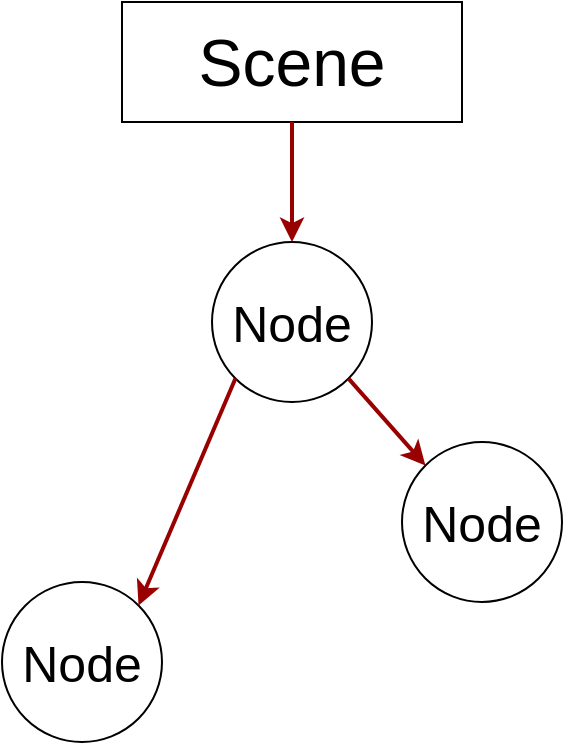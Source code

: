 <mxfile pages="1" version="11.2.5" type="github"><diagram id="aju5griq3ecy1XpdHjGF" name="Page-1"><mxGraphModel dx="891" dy="625" grid="1" gridSize="10" guides="1" tooltips="1" connect="1" arrows="1" fold="1" page="1" pageScale="1" pageWidth="3300" pageHeight="4681" math="0" shadow="0"><root><mxCell id="0"/><mxCell id="1" parent="0"/><mxCell id="Qk16__Gm_UNY_XwKmPGN-1" value="&lt;font style=&quot;font-size: 33px&quot;&gt;Scene&lt;/font&gt;" style="rounded=0;whiteSpace=wrap;html=1;" vertex="1" parent="1"><mxGeometry x="500" y="840" width="170" height="60" as="geometry"/></mxCell><mxCell id="Qk16__Gm_UNY_XwKmPGN-2" value="&lt;font style=&quot;font-size: 25px&quot;&gt;Node&lt;/font&gt;" style="ellipse;whiteSpace=wrap;html=1;aspect=fixed;" vertex="1" parent="1"><mxGeometry x="545" y="960" width="80" height="80" as="geometry"/></mxCell><mxCell id="Qk16__Gm_UNY_XwKmPGN-6" style="edgeStyle=none;comic=0;orthogonalLoop=1;jettySize=auto;html=1;exitX=0.5;exitY=1;exitDx=0;exitDy=0;strokeColor=#990000;strokeWidth=2;fontColor=#000000;fontSize=14;entryX=0.5;entryY=0;entryDx=0;entryDy=0;" edge="1" parent="1" source="Qk16__Gm_UNY_XwKmPGN-1" target="Qk16__Gm_UNY_XwKmPGN-2"><mxGeometry relative="1" as="geometry"><mxPoint x="587.5" y="910" as="sourcePoint"/><mxPoint x="587.5" y="1116" as="targetPoint"/></mxGeometry></mxCell><mxCell id="Qk16__Gm_UNY_XwKmPGN-7" value="&lt;font style=&quot;font-size: 25px&quot;&gt;Node&lt;/font&gt;" style="ellipse;whiteSpace=wrap;html=1;aspect=fixed;" vertex="1" parent="1"><mxGeometry x="440" y="1130" width="80" height="80" as="geometry"/></mxCell><mxCell id="Qk16__Gm_UNY_XwKmPGN-9" style="edgeStyle=none;comic=0;orthogonalLoop=1;jettySize=auto;html=1;exitX=0;exitY=1;exitDx=0;exitDy=0;strokeColor=#990000;strokeWidth=2;fontColor=#000000;fontSize=14;entryX=1;entryY=0;entryDx=0;entryDy=0;" edge="1" parent="1" source="Qk16__Gm_UNY_XwKmPGN-2" target="Qk16__Gm_UNY_XwKmPGN-7"><mxGeometry relative="1" as="geometry"><mxPoint x="585" y="1060" as="sourcePoint"/><mxPoint x="585" y="1120" as="targetPoint"/></mxGeometry></mxCell><mxCell id="Qk16__Gm_UNY_XwKmPGN-11" value="&lt;font style=&quot;font-size: 25px&quot;&gt;Node&lt;/font&gt;" style="ellipse;whiteSpace=wrap;html=1;aspect=fixed;" vertex="1" parent="1"><mxGeometry x="640" y="1060" width="80" height="80" as="geometry"/></mxCell><mxCell id="Qk16__Gm_UNY_XwKmPGN-13" style="edgeStyle=none;comic=0;orthogonalLoop=1;jettySize=auto;html=1;exitX=1;exitY=1;exitDx=0;exitDy=0;strokeColor=#990000;strokeWidth=2;fontColor=#000000;fontSize=14;entryX=0;entryY=0;entryDx=0;entryDy=0;" edge="1" parent="1" source="Qk16__Gm_UNY_XwKmPGN-2" target="Qk16__Gm_UNY_XwKmPGN-11"><mxGeometry relative="1" as="geometry"><mxPoint x="566.716" y="1038.284" as="sourcePoint"/><mxPoint x="518.284" y="1151.716" as="targetPoint"/></mxGeometry></mxCell></root></mxGraphModel></diagram></mxfile>